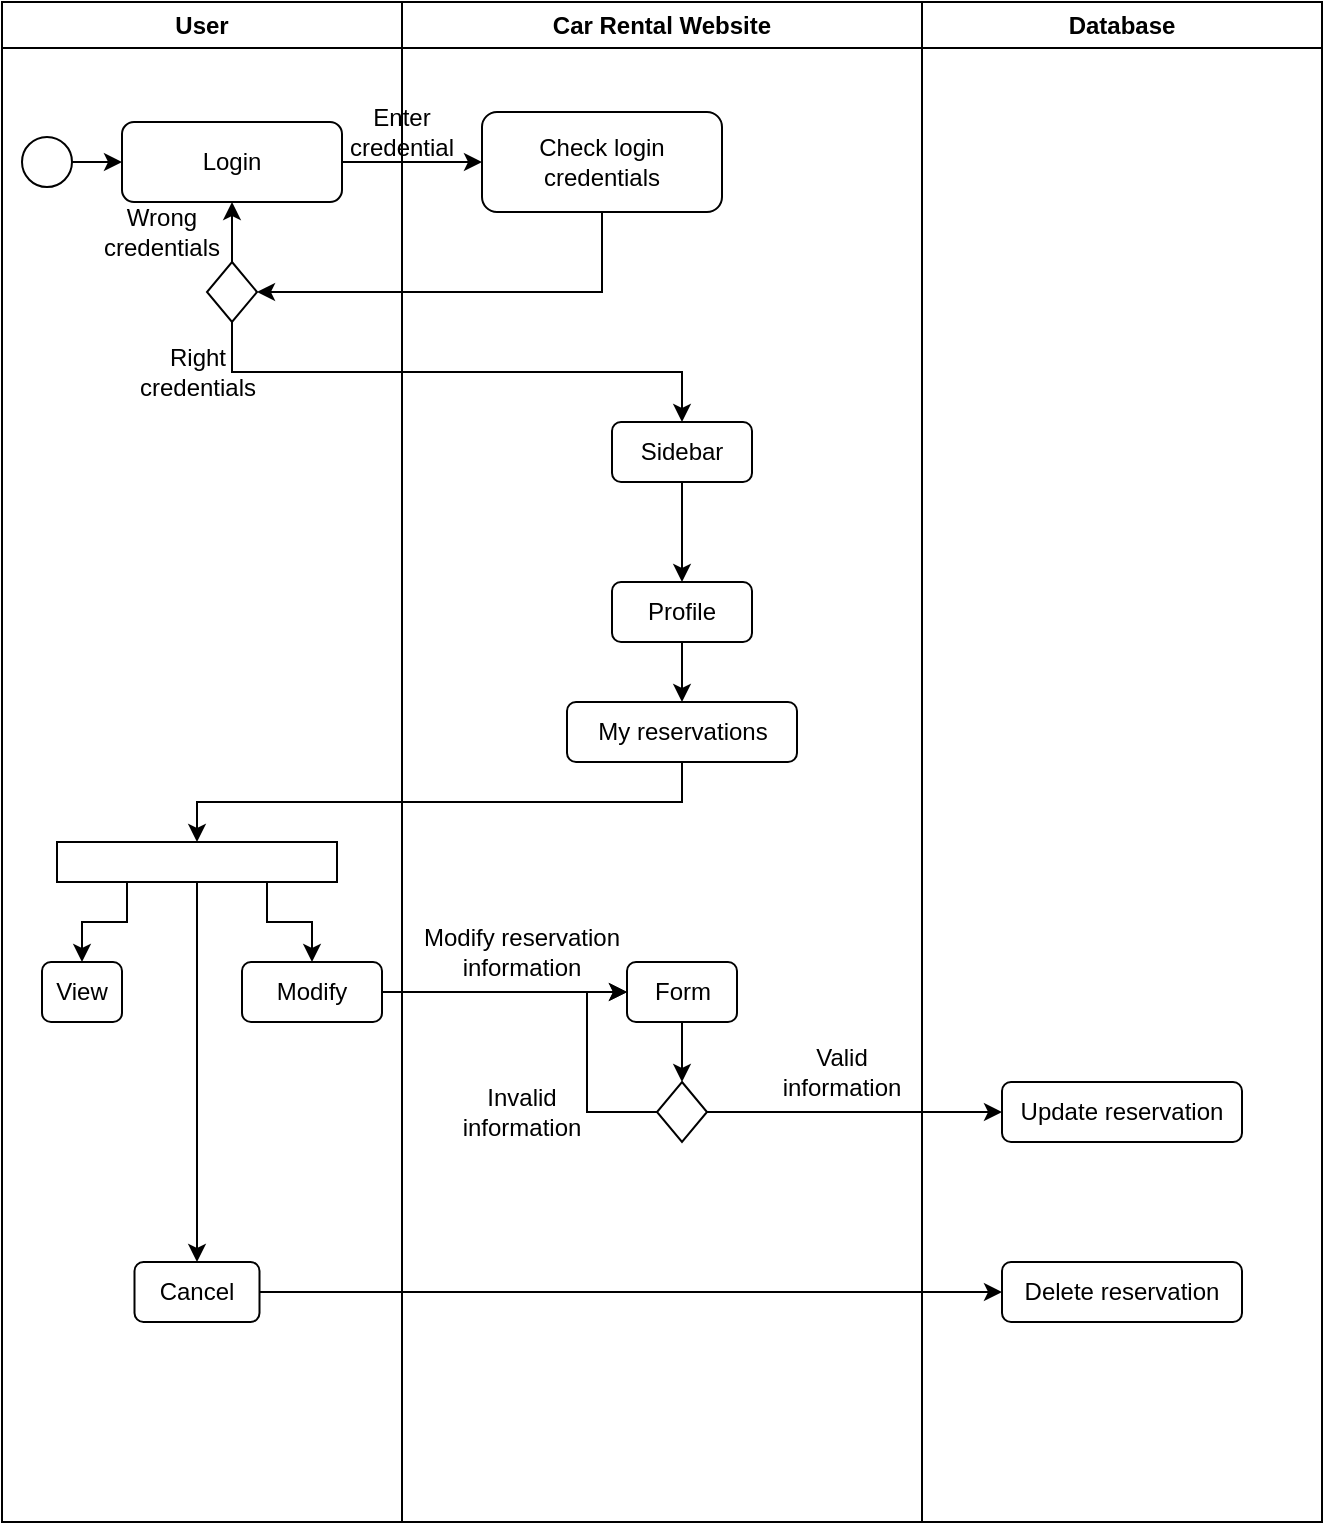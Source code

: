 <mxfile version="21.1.2" type="device">
  <diagram name="Page-1" id="GHCCZwFHGZ2dIF8Eq7Bc">
    <mxGraphModel dx="1480" dy="778" grid="1" gridSize="10" guides="1" tooltips="1" connect="1" arrows="1" fold="1" page="1" pageScale="1" pageWidth="850" pageHeight="1100" math="0" shadow="0">
      <root>
        <mxCell id="0" />
        <mxCell id="1" parent="0" />
        <mxCell id="qtLm0A7_fBKDtyC4aUwC-1" value="User" style="swimlane;whiteSpace=wrap;html=1;" parent="1" vertex="1">
          <mxGeometry x="120" y="80" width="200" height="760" as="geometry" />
        </mxCell>
        <mxCell id="qtLm0A7_fBKDtyC4aUwC-4" value="" style="ellipse;whiteSpace=wrap;html=1;aspect=fixed;" parent="qtLm0A7_fBKDtyC4aUwC-1" vertex="1">
          <mxGeometry x="10" y="67.5" width="25" height="25" as="geometry" />
        </mxCell>
        <mxCell id="qtLm0A7_fBKDtyC4aUwC-6" value="Login" style="rounded=1;whiteSpace=wrap;html=1;" parent="qtLm0A7_fBKDtyC4aUwC-1" vertex="1">
          <mxGeometry x="60" y="60" width="110" height="40" as="geometry" />
        </mxCell>
        <mxCell id="qtLm0A7_fBKDtyC4aUwC-8" value="" style="endArrow=classic;html=1;rounded=0;exitX=1;exitY=0.5;exitDx=0;exitDy=0;entryX=0;entryY=0.5;entryDx=0;entryDy=0;" parent="qtLm0A7_fBKDtyC4aUwC-1" source="qtLm0A7_fBKDtyC4aUwC-4" target="qtLm0A7_fBKDtyC4aUwC-6" edge="1">
          <mxGeometry width="50" height="50" relative="1" as="geometry">
            <mxPoint x="280" y="260" as="sourcePoint" />
            <mxPoint x="330" y="210" as="targetPoint" />
          </mxGeometry>
        </mxCell>
        <mxCell id="qtLm0A7_fBKDtyC4aUwC-14" style="edgeStyle=orthogonalEdgeStyle;rounded=0;orthogonalLoop=1;jettySize=auto;html=1;exitX=0.5;exitY=0;exitDx=0;exitDy=0;entryX=0.5;entryY=1;entryDx=0;entryDy=0;" parent="qtLm0A7_fBKDtyC4aUwC-1" source="qtLm0A7_fBKDtyC4aUwC-10" target="qtLm0A7_fBKDtyC4aUwC-6" edge="1">
          <mxGeometry relative="1" as="geometry" />
        </mxCell>
        <mxCell id="qtLm0A7_fBKDtyC4aUwC-10" value="" style="rhombus;whiteSpace=wrap;html=1;" parent="qtLm0A7_fBKDtyC4aUwC-1" vertex="1">
          <mxGeometry x="102.5" y="130" width="25" height="30" as="geometry" />
        </mxCell>
        <mxCell id="qtLm0A7_fBKDtyC4aUwC-16" value="Wrong credentials" style="text;html=1;strokeColor=none;fillColor=none;align=center;verticalAlign=middle;whiteSpace=wrap;rounded=0;" parent="qtLm0A7_fBKDtyC4aUwC-1" vertex="1">
          <mxGeometry x="50" y="100" width="60" height="30" as="geometry" />
        </mxCell>
        <mxCell id="qtLm0A7_fBKDtyC4aUwC-19" value="Right credentials" style="text;html=1;strokeColor=none;fillColor=none;align=center;verticalAlign=middle;whiteSpace=wrap;rounded=0;" parent="qtLm0A7_fBKDtyC4aUwC-1" vertex="1">
          <mxGeometry x="67.5" y="170" width="60" height="30" as="geometry" />
        </mxCell>
        <mxCell id="DOATOJcdpVP5VAB-xwLo-68" style="edgeStyle=orthogonalEdgeStyle;rounded=0;orthogonalLoop=1;jettySize=auto;html=1;exitX=0.25;exitY=1;exitDx=0;exitDy=0;entryX=0.5;entryY=0;entryDx=0;entryDy=0;" edge="1" parent="qtLm0A7_fBKDtyC4aUwC-1" source="DOATOJcdpVP5VAB-xwLo-62" target="DOATOJcdpVP5VAB-xwLo-64">
          <mxGeometry relative="1" as="geometry" />
        </mxCell>
        <mxCell id="DOATOJcdpVP5VAB-xwLo-69" style="edgeStyle=orthogonalEdgeStyle;rounded=0;orthogonalLoop=1;jettySize=auto;html=1;exitX=0.5;exitY=1;exitDx=0;exitDy=0;entryX=0.5;entryY=0;entryDx=0;entryDy=0;" edge="1" parent="qtLm0A7_fBKDtyC4aUwC-1" source="DOATOJcdpVP5VAB-xwLo-62" target="DOATOJcdpVP5VAB-xwLo-66">
          <mxGeometry relative="1" as="geometry" />
        </mxCell>
        <mxCell id="DOATOJcdpVP5VAB-xwLo-70" style="edgeStyle=orthogonalEdgeStyle;rounded=0;orthogonalLoop=1;jettySize=auto;html=1;exitX=0.75;exitY=1;exitDx=0;exitDy=0;entryX=0.5;entryY=0;entryDx=0;entryDy=0;" edge="1" parent="qtLm0A7_fBKDtyC4aUwC-1" source="DOATOJcdpVP5VAB-xwLo-62" target="DOATOJcdpVP5VAB-xwLo-65">
          <mxGeometry relative="1" as="geometry" />
        </mxCell>
        <mxCell id="DOATOJcdpVP5VAB-xwLo-62" value="" style="rounded=0;whiteSpace=wrap;html=1;" vertex="1" parent="qtLm0A7_fBKDtyC4aUwC-1">
          <mxGeometry x="27.5" y="420" width="140" height="20" as="geometry" />
        </mxCell>
        <mxCell id="DOATOJcdpVP5VAB-xwLo-64" value="View" style="rounded=1;whiteSpace=wrap;html=1;" vertex="1" parent="qtLm0A7_fBKDtyC4aUwC-1">
          <mxGeometry x="20" y="480" width="40" height="30" as="geometry" />
        </mxCell>
        <mxCell id="DOATOJcdpVP5VAB-xwLo-65" value="Modify" style="rounded=1;whiteSpace=wrap;html=1;" vertex="1" parent="qtLm0A7_fBKDtyC4aUwC-1">
          <mxGeometry x="120" y="480" width="70" height="30" as="geometry" />
        </mxCell>
        <mxCell id="DOATOJcdpVP5VAB-xwLo-66" value="Cancel" style="rounded=1;whiteSpace=wrap;html=1;" vertex="1" parent="qtLm0A7_fBKDtyC4aUwC-1">
          <mxGeometry x="66.25" y="630" width="62.5" height="30" as="geometry" />
        </mxCell>
        <mxCell id="qtLm0A7_fBKDtyC4aUwC-2" value="Car Rental Website" style="swimlane;whiteSpace=wrap;html=1;" parent="1" vertex="1">
          <mxGeometry x="320" y="80" width="260" height="760" as="geometry" />
        </mxCell>
        <mxCell id="qtLm0A7_fBKDtyC4aUwC-7" value="Check login credentials" style="rounded=1;whiteSpace=wrap;html=1;" parent="qtLm0A7_fBKDtyC4aUwC-2" vertex="1">
          <mxGeometry x="40" y="55" width="120" height="50" as="geometry" />
        </mxCell>
        <mxCell id="qtLm0A7_fBKDtyC4aUwC-15" value="Enter credential" style="text;html=1;strokeColor=none;fillColor=none;align=center;verticalAlign=middle;whiteSpace=wrap;rounded=0;" parent="qtLm0A7_fBKDtyC4aUwC-2" vertex="1">
          <mxGeometry x="-30" y="50" width="60" height="30" as="geometry" />
        </mxCell>
        <mxCell id="DOATOJcdpVP5VAB-xwLo-16" style="edgeStyle=orthogonalEdgeStyle;rounded=0;orthogonalLoop=1;jettySize=auto;html=1;exitX=0.5;exitY=1;exitDx=0;exitDy=0;entryX=0.5;entryY=0;entryDx=0;entryDy=0;" edge="1" parent="qtLm0A7_fBKDtyC4aUwC-2" source="qtLm0A7_fBKDtyC4aUwC-44">
          <mxGeometry relative="1" as="geometry">
            <mxPoint x="140" y="290" as="targetPoint" />
          </mxGeometry>
        </mxCell>
        <mxCell id="qtLm0A7_fBKDtyC4aUwC-44" value="Sidebar" style="rounded=1;whiteSpace=wrap;html=1;" parent="qtLm0A7_fBKDtyC4aUwC-2" vertex="1">
          <mxGeometry x="105" y="210" width="70" height="30" as="geometry" />
        </mxCell>
        <mxCell id="DOATOJcdpVP5VAB-xwLo-61" style="edgeStyle=orthogonalEdgeStyle;rounded=0;orthogonalLoop=1;jettySize=auto;html=1;exitX=0.5;exitY=1;exitDx=0;exitDy=0;entryX=0.5;entryY=0;entryDx=0;entryDy=0;" edge="1" parent="qtLm0A7_fBKDtyC4aUwC-2" source="DOATOJcdpVP5VAB-xwLo-59" target="DOATOJcdpVP5VAB-xwLo-60">
          <mxGeometry relative="1" as="geometry" />
        </mxCell>
        <mxCell id="DOATOJcdpVP5VAB-xwLo-59" value="Profile" style="rounded=1;whiteSpace=wrap;html=1;" vertex="1" parent="qtLm0A7_fBKDtyC4aUwC-2">
          <mxGeometry x="105" y="290" width="70" height="30" as="geometry" />
        </mxCell>
        <mxCell id="DOATOJcdpVP5VAB-xwLo-60" value="My reservations" style="rounded=1;whiteSpace=wrap;html=1;" vertex="1" parent="qtLm0A7_fBKDtyC4aUwC-2">
          <mxGeometry x="82.5" y="350" width="115" height="30" as="geometry" />
        </mxCell>
        <mxCell id="DOATOJcdpVP5VAB-xwLo-77" style="edgeStyle=orthogonalEdgeStyle;rounded=0;orthogonalLoop=1;jettySize=auto;html=1;exitX=0.5;exitY=1;exitDx=0;exitDy=0;entryX=0.5;entryY=0;entryDx=0;entryDy=0;" edge="1" parent="qtLm0A7_fBKDtyC4aUwC-2" source="DOATOJcdpVP5VAB-xwLo-72" target="DOATOJcdpVP5VAB-xwLo-76">
          <mxGeometry relative="1" as="geometry" />
        </mxCell>
        <mxCell id="DOATOJcdpVP5VAB-xwLo-72" value="Form" style="rounded=1;whiteSpace=wrap;html=1;" vertex="1" parent="qtLm0A7_fBKDtyC4aUwC-2">
          <mxGeometry x="112.5" y="480" width="55" height="30" as="geometry" />
        </mxCell>
        <mxCell id="DOATOJcdpVP5VAB-xwLo-75" value="Modify reservation information" style="text;html=1;strokeColor=none;fillColor=none;align=center;verticalAlign=middle;whiteSpace=wrap;rounded=0;" vertex="1" parent="qtLm0A7_fBKDtyC4aUwC-2">
          <mxGeometry y="460" width="120" height="30" as="geometry" />
        </mxCell>
        <mxCell id="DOATOJcdpVP5VAB-xwLo-78" style="edgeStyle=orthogonalEdgeStyle;rounded=0;orthogonalLoop=1;jettySize=auto;html=1;exitX=0;exitY=0.5;exitDx=0;exitDy=0;entryX=0;entryY=0.5;entryDx=0;entryDy=0;" edge="1" parent="qtLm0A7_fBKDtyC4aUwC-2" source="DOATOJcdpVP5VAB-xwLo-76" target="DOATOJcdpVP5VAB-xwLo-72">
          <mxGeometry relative="1" as="geometry" />
        </mxCell>
        <mxCell id="DOATOJcdpVP5VAB-xwLo-76" value="" style="rhombus;whiteSpace=wrap;html=1;" vertex="1" parent="qtLm0A7_fBKDtyC4aUwC-2">
          <mxGeometry x="127.5" y="540" width="25" height="30" as="geometry" />
        </mxCell>
        <mxCell id="DOATOJcdpVP5VAB-xwLo-79" value="Invalid information" style="text;html=1;strokeColor=none;fillColor=none;align=center;verticalAlign=middle;whiteSpace=wrap;rounded=0;" vertex="1" parent="qtLm0A7_fBKDtyC4aUwC-2">
          <mxGeometry x="30" y="540" width="60" height="30" as="geometry" />
        </mxCell>
        <mxCell id="DOATOJcdpVP5VAB-xwLo-82" value="Valid information" style="text;html=1;strokeColor=none;fillColor=none;align=center;verticalAlign=middle;whiteSpace=wrap;rounded=0;" vertex="1" parent="qtLm0A7_fBKDtyC4aUwC-2">
          <mxGeometry x="190" y="520" width="60" height="30" as="geometry" />
        </mxCell>
        <mxCell id="qtLm0A7_fBKDtyC4aUwC-3" value="Database" style="swimlane;whiteSpace=wrap;html=1;" parent="1" vertex="1">
          <mxGeometry x="580" y="80" width="200" height="760" as="geometry" />
        </mxCell>
        <mxCell id="DOATOJcdpVP5VAB-xwLo-80" value="Update reservation" style="rounded=1;whiteSpace=wrap;html=1;" vertex="1" parent="qtLm0A7_fBKDtyC4aUwC-3">
          <mxGeometry x="40" y="540" width="120" height="30" as="geometry" />
        </mxCell>
        <mxCell id="DOATOJcdpVP5VAB-xwLo-83" value="Delete reservation" style="rounded=1;whiteSpace=wrap;html=1;" vertex="1" parent="qtLm0A7_fBKDtyC4aUwC-3">
          <mxGeometry x="40" y="630" width="120" height="30" as="geometry" />
        </mxCell>
        <mxCell id="qtLm0A7_fBKDtyC4aUwC-9" value="" style="endArrow=classic;html=1;rounded=0;exitX=1;exitY=0.5;exitDx=0;exitDy=0;entryX=0;entryY=0.5;entryDx=0;entryDy=0;" parent="1" source="qtLm0A7_fBKDtyC4aUwC-6" target="qtLm0A7_fBKDtyC4aUwC-7" edge="1">
          <mxGeometry width="50" height="50" relative="1" as="geometry">
            <mxPoint x="165" y="170" as="sourcePoint" />
            <mxPoint x="190" y="170" as="targetPoint" />
          </mxGeometry>
        </mxCell>
        <mxCell id="qtLm0A7_fBKDtyC4aUwC-13" style="edgeStyle=orthogonalEdgeStyle;rounded=0;orthogonalLoop=1;jettySize=auto;html=1;exitX=0.5;exitY=1;exitDx=0;exitDy=0;entryX=1;entryY=0.5;entryDx=0;entryDy=0;" parent="1" source="qtLm0A7_fBKDtyC4aUwC-7" target="qtLm0A7_fBKDtyC4aUwC-10" edge="1">
          <mxGeometry relative="1" as="geometry" />
        </mxCell>
        <mxCell id="qtLm0A7_fBKDtyC4aUwC-46" style="edgeStyle=orthogonalEdgeStyle;rounded=0;orthogonalLoop=1;jettySize=auto;html=1;exitX=0.5;exitY=1;exitDx=0;exitDy=0;entryX=0.5;entryY=0;entryDx=0;entryDy=0;" parent="1" source="qtLm0A7_fBKDtyC4aUwC-10" target="qtLm0A7_fBKDtyC4aUwC-44" edge="1">
          <mxGeometry relative="1" as="geometry" />
        </mxCell>
        <mxCell id="DOATOJcdpVP5VAB-xwLo-63" style="edgeStyle=orthogonalEdgeStyle;rounded=0;orthogonalLoop=1;jettySize=auto;html=1;exitX=0.5;exitY=1;exitDx=0;exitDy=0;entryX=0.5;entryY=0;entryDx=0;entryDy=0;" edge="1" parent="1" source="DOATOJcdpVP5VAB-xwLo-60" target="DOATOJcdpVP5VAB-xwLo-62">
          <mxGeometry relative="1" as="geometry" />
        </mxCell>
        <mxCell id="DOATOJcdpVP5VAB-xwLo-74" style="edgeStyle=orthogonalEdgeStyle;rounded=0;orthogonalLoop=1;jettySize=auto;html=1;exitX=1;exitY=0.5;exitDx=0;exitDy=0;entryX=0;entryY=0.5;entryDx=0;entryDy=0;" edge="1" parent="1" source="DOATOJcdpVP5VAB-xwLo-65" target="DOATOJcdpVP5VAB-xwLo-72">
          <mxGeometry relative="1" as="geometry" />
        </mxCell>
        <mxCell id="DOATOJcdpVP5VAB-xwLo-81" style="edgeStyle=orthogonalEdgeStyle;rounded=0;orthogonalLoop=1;jettySize=auto;html=1;exitX=1;exitY=0.5;exitDx=0;exitDy=0;entryX=0;entryY=0.5;entryDx=0;entryDy=0;" edge="1" parent="1" source="DOATOJcdpVP5VAB-xwLo-76" target="DOATOJcdpVP5VAB-xwLo-80">
          <mxGeometry relative="1" as="geometry" />
        </mxCell>
        <mxCell id="DOATOJcdpVP5VAB-xwLo-84" style="edgeStyle=orthogonalEdgeStyle;rounded=0;orthogonalLoop=1;jettySize=auto;html=1;exitX=1;exitY=0.5;exitDx=0;exitDy=0;entryX=0;entryY=0.5;entryDx=0;entryDy=0;" edge="1" parent="1" source="DOATOJcdpVP5VAB-xwLo-66" target="DOATOJcdpVP5VAB-xwLo-83">
          <mxGeometry relative="1" as="geometry" />
        </mxCell>
      </root>
    </mxGraphModel>
  </diagram>
</mxfile>
